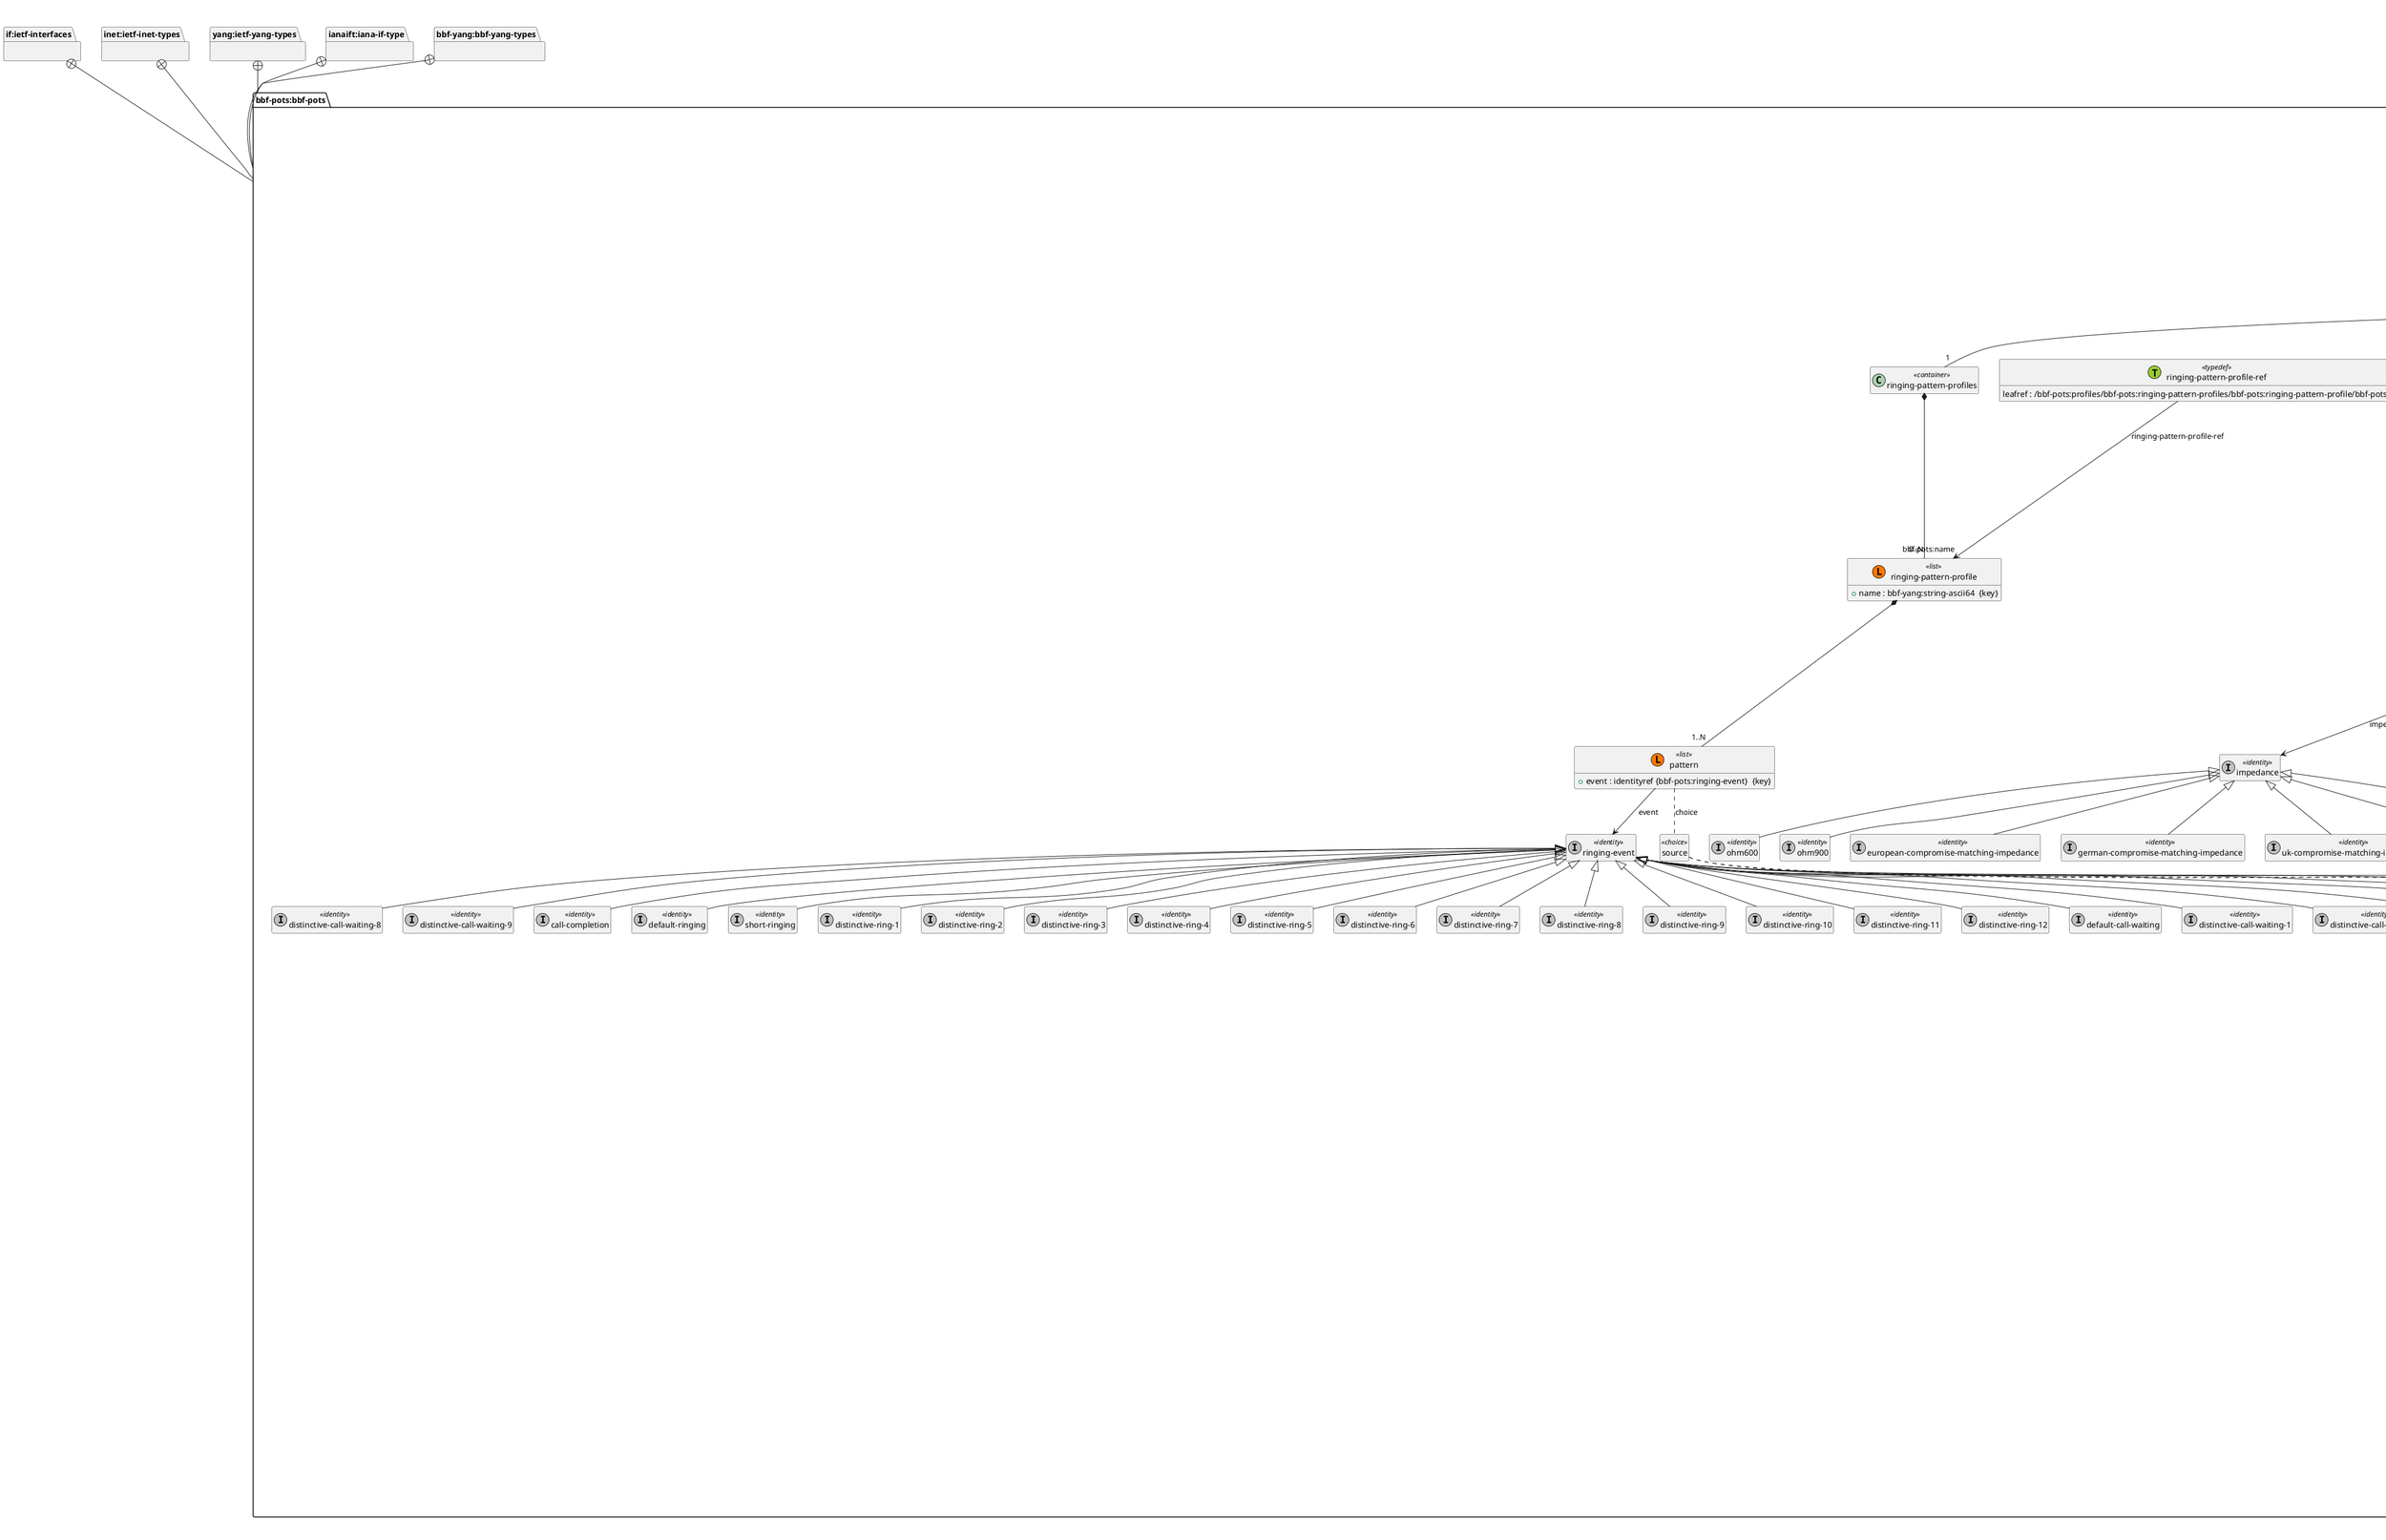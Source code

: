 'Download plantuml from http://plantuml.sourceforge.net/ 
'Generate png with java -jar plantuml.jar <file> 
'Output in img/<module>.png 
'If Java spits out memory error increase heap size with java -Xmx1024m  -jar plantuml.jar <file> 
@startuml img/bbf-pots.png 
hide empty fields 
hide empty methods 
hide <<case>> circle
hide <<augment>> circle
hide <<choice>> circle
hide <<leafref>> stereotype
hide <<leafref>> circle
page 1x1 
Title bbf-pots 
package "if:ietf-interfaces" as if_ietf_interfaces { 
} 
package "inet:ietf-inet-types" as inet_ietf_inet_types { 
} 
package "yang:ietf-yang-types" as yang_ietf_yang_types { 
} 
package "ianaift:iana-if-type" as ianaift_iana_if_type { 
} 
package "bbf-yang:bbf-yang-types" as bbf_yang_bbf_yang_types { 
} 
package "bbf-pots:bbf-pots" as bbf_pots_bbf_pots { 
} 
package "bbf-pots:bbf-pots" as bbf_pots_bbf_pots { 
class "bbf-pots" as bbf_pots << (M, #33CCFF) module>> 
bbf_pots : feature : tone-pattern 
bbf_pots : feature : ringing-pattern 
bbf_pots : feature : tone-pattern-file 
bbf_pots : feature : ringing-pattern-file 
bbf_pots : feature : dtmf-detection 
bbf_pots : feature : loop-voltage-holdover 
bbf_pots : feature : fast-busy-tone 
bbf_pots : feature : statistics 
bbf_pots : feature : pots-uni-profiles 
class "tone-pattern-profile-ref" as bbf_pots_tone_pattern_profile_ref_typedef << (T, YellowGreen) typedef>>
bbf_pots_tone_pattern_profile_ref_typedef : leafref : /bbf-pots:profiles/bbf-pots:tone-pattern-profiles/bbf-pots:tone-pattern-profile/bbf-pots:name
class "ringing-pattern-profile-ref" as bbf_pots_ringing_pattern_profile_ref_typedef << (T, YellowGreen) typedef>>
bbf_pots_ringing_pattern_profile_ref_typedef : leafref : /bbf-pots:profiles/bbf-pots:ringing-pattern-profiles/bbf-pots:ringing-pattern-profile/bbf-pots:name
class "clip-profile-ref" as bbf_pots_clip_profile_ref_typedef << (T, YellowGreen) typedef>>
bbf_pots_clip_profile_ref_typedef : leafref : /bbf-pots:profiles/bbf-pots:clip-profiles/bbf-pots:clip-profile/bbf-pots:name
class "pots-uni-profile-ref" as bbf_pots_pots_uni_profile_ref_typedef << (T, YellowGreen) typedef>>
bbf_pots_pots_uni_profile_ref_typedef : leafref : /bbf-pots:profiles/bbf-pots:pots-uni-profiles/bbf-pots:pots-uni-profile/bbf-pots:name
class "profiles" as  bbf_pots_I_profiles <<container>> 
bbf_pots *-- "1" bbf_pots_I_profiles 
class "tone-pattern-profiles" as  bbf_pots_I_profiles_I_tone_pattern_profiles <<container>> 
bbf_pots_I_profiles *-- "1" bbf_pots_I_profiles_I_tone_pattern_profiles 
class "tone-pattern-profile" as bbf_pots_I_profiles_I_tone_pattern_profiles_I_tone_pattern_profile << (L, #FF7700) list>> 
bbf_pots_I_profiles_I_tone_pattern_profiles *-- "0..N" bbf_pots_I_profiles_I_tone_pattern_profiles_I_tone_pattern_profile 
bbf_pots_I_profiles_I_tone_pattern_profiles_I_tone_pattern_profile : +name : bbf-yang:string-ascii64  {key} 
class "pattern" as bbf_pots_I_profiles_I_tone_pattern_profiles_I_tone_pattern_profile_I_pattern << (L, #FF7700) list>> 
bbf_pots_I_profiles_I_tone_pattern_profiles_I_tone_pattern_profile *-- "1..N" bbf_pots_I_profiles_I_tone_pattern_profiles_I_tone_pattern_profile_I_pattern 
bbf_pots_I_profiles_I_tone_pattern_profiles_I_tone_pattern_profile_I_pattern : +event : identityref {bbf-pots:tone-event}  {key} 
class "source" as bbf_pots_I_profiles_I_tone_pattern_profiles_I_tone_pattern_profile_I_pattern_I_source <<choice>> 
bbf_pots_I_profiles_I_tone_pattern_profiles_I_tone_pattern_profile_I_pattern .. bbf_pots_I_profiles_I_tone_pattern_profiles_I_tone_pattern_profile_I_pattern_I_source : choice 
class "file" as bbf_pots_I_profiles_I_tone_pattern_profiles_I_tone_pattern_profile_I_pattern_I_source_I_file_case <<case>>
bbf_pots_I_profiles_I_tone_pattern_profiles_I_tone_pattern_profile_I_pattern_I_source .. bbf_pots_I_profiles_I_tone_pattern_profiles_I_tone_pattern_profile_I_pattern_I_source_I_file_case  : choice source
class "pattern-file" as  bbf_pots_I_profiles_I_tone_pattern_profiles_I_tone_pattern_profile_I_pattern_I_source_I_file_I_pattern_file <<container>> 
bbf_pots_I_profiles_I_tone_pattern_profiles_I_tone_pattern_profile_I_pattern_I_source_I_file_case *-- "1" bbf_pots_I_profiles_I_tone_pattern_profiles_I_tone_pattern_profile_I_pattern_I_source_I_file_I_pattern_file 
class "location" as bbf_pots_I_profiles_I_tone_pattern_profiles_I_tone_pattern_profile_I_pattern_I_source_I_file_I_pattern_file_I_location <<choice>> 
bbf_pots_I_profiles_I_tone_pattern_profiles_I_tone_pattern_profile_I_pattern_I_source_I_file_I_pattern_file .. bbf_pots_I_profiles_I_tone_pattern_profiles_I_tone_pattern_profile_I_pattern_I_source_I_file_I_pattern_file_I_location : choice 
class "url" as bbf_pots_I_profiles_I_tone_pattern_profiles_I_tone_pattern_profile_I_pattern_I_source_I_file_I_pattern_file_I_location_I_url_case <<case>>
bbf_pots_I_profiles_I_tone_pattern_profiles_I_tone_pattern_profile_I_pattern_I_source_I_file_I_pattern_file_I_location .. bbf_pots_I_profiles_I_tone_pattern_profiles_I_tone_pattern_profile_I_pattern_I_source_I_file_I_pattern_file_I_location_I_url_case  : choice location
bbf_pots_I_profiles_I_tone_pattern_profiles_I_tone_pattern_profile_I_pattern_I_source_I_file_I_pattern_file_I_location_I_url_case : url : inet:uri  
bbf_pots_I_profiles_I_tone_pattern_profiles_I_tone_pattern_profile_I_pattern_I_source_I_file_I_pattern_file : file-repetitions : union{uint8, enumeration}   = 1 
class "tone-sequence" as bbf_pots_I_profiles_I_tone_pattern_profiles_I_tone_pattern_profile_I_pattern_I_source_I_tone_sequence_case <<case>>
bbf_pots_I_profiles_I_tone_pattern_profiles_I_tone_pattern_profile_I_pattern_I_source .. bbf_pots_I_profiles_I_tone_pattern_profiles_I_tone_pattern_profile_I_pattern_I_source_I_tone_sequence_case  : choice source
class "tone-sequence" as  bbf_pots_I_profiles_I_tone_pattern_profiles_I_tone_pattern_profile_I_pattern_I_source_I_tone_sequence_I_tone_sequence <<container>> 
bbf_pots_I_profiles_I_tone_pattern_profiles_I_tone_pattern_profile_I_pattern_I_source_I_tone_sequence_case *-- "1" bbf_pots_I_profiles_I_tone_pattern_profiles_I_tone_pattern_profile_I_pattern_I_source_I_tone_sequence_I_tone_sequence 
class "tone-sequence" as bbf_pots_I_profiles_I_tone_pattern_profiles_I_tone_pattern_profile_I_pattern_I_source_I_tone_sequence_I_tone_sequence_I_tone_sequence << (L, #FF7700) list>> 
bbf_pots_I_profiles_I_tone_pattern_profiles_I_tone_pattern_profile_I_pattern_I_source_I_tone_sequence_I_tone_sequence *-- "1..N" bbf_pots_I_profiles_I_tone_pattern_profiles_I_tone_pattern_profile_I_pattern_I_source_I_tone_sequence_I_tone_sequence_I_tone_sequence 
bbf_pots_I_profiles_I_tone_pattern_profiles_I_tone_pattern_profile_I_pattern_I_source_I_tone_sequence_I_tone_sequence_I_tone_sequence : +sequence-number : uint8  {key} 
class "tone-type" as bbf_pots_I_profiles_I_tone_pattern_profiles_I_tone_pattern_profile_I_pattern_I_source_I_tone_sequence_I_tone_sequence_I_tone_sequence_I_tone_type <<choice>> 
bbf_pots_I_profiles_I_tone_pattern_profiles_I_tone_pattern_profile_I_pattern_I_source_I_tone_sequence_I_tone_sequence_I_tone_sequence .. bbf_pots_I_profiles_I_tone_pattern_profiles_I_tone_pattern_profile_I_pattern_I_source_I_tone_sequence_I_tone_sequence_I_tone_sequence_I_tone_type : choice 
class "complex-tone" as bbf_pots_I_profiles_I_tone_pattern_profiles_I_tone_pattern_profile_I_pattern_I_source_I_tone_sequence_I_tone_sequence_I_tone_sequence_I_tone_type_I_complex_tone_case <<case>>
bbf_pots_I_profiles_I_tone_pattern_profiles_I_tone_pattern_profile_I_pattern_I_source_I_tone_sequence_I_tone_sequence_I_tone_sequence_I_tone_type .. bbf_pots_I_profiles_I_tone_pattern_profiles_I_tone_pattern_profile_I_pattern_I_source_I_tone_sequence_I_tone_sequence_I_tone_sequence_I_tone_type_I_complex_tone_case  : choice tone-type
class "complex-tone" as  bbf_pots_I_profiles_I_tone_pattern_profiles_I_tone_pattern_profile_I_pattern_I_source_I_tone_sequence_I_tone_sequence_I_tone_sequence_I_tone_type_I_complex_tone_I_complex_tone <<container>> 
bbf_pots_I_profiles_I_tone_pattern_profiles_I_tone_pattern_profile_I_pattern_I_source_I_tone_sequence_I_tone_sequence_I_tone_sequence_I_tone_type_I_complex_tone_case *-- "1" bbf_pots_I_profiles_I_tone_pattern_profiles_I_tone_pattern_profile_I_pattern_I_source_I_tone_sequence_I_tone_sequence_I_tone_sequence_I_tone_type_I_complex_tone_I_complex_tone 
class "single-tone" as bbf_pots_I_profiles_I_tone_pattern_profiles_I_tone_pattern_profile_I_pattern_I_source_I_tone_sequence_I_tone_sequence_I_tone_sequence_I_tone_type_I_complex_tone_I_complex_tone_I_single_tone << (L, #FF7700) list>> 
bbf_pots_I_profiles_I_tone_pattern_profiles_I_tone_pattern_profile_I_pattern_I_source_I_tone_sequence_I_tone_sequence_I_tone_sequence_I_tone_type_I_complex_tone_I_complex_tone *-- "1..N" bbf_pots_I_profiles_I_tone_pattern_profiles_I_tone_pattern_profile_I_pattern_I_source_I_tone_sequence_I_tone_sequence_I_tone_sequence_I_tone_type_I_complex_tone_I_complex_tone_I_single_tone 
bbf_pots_I_profiles_I_tone_pattern_profiles_I_tone_pattern_profile_I_pattern_I_source_I_tone_sequence_I_tone_sequence_I_tone_sequence_I_tone_type_I_complex_tone_I_complex_tone_I_single_tone : +frequency : uint16 [0..4000]  {key}  {mandatory} {Hz}
bbf_pots_I_profiles_I_tone_pattern_profiles_I_tone_pattern_profile_I_pattern_I_source_I_tone_sequence_I_tone_sequence_I_tone_sequence_I_tone_type_I_complex_tone_I_complex_tone_I_single_tone : power : decimal64 [-25..0]   {mandatory} {dBm0}
class "modulation" as  bbf_pots_I_profiles_I_tone_pattern_profiles_I_tone_pattern_profile_I_pattern_I_source_I_tone_sequence_I_tone_sequence_I_tone_sequence_I_tone_type_I_complex_tone_I_complex_tone_I_modulation <<container>> 
bbf_pots_I_profiles_I_tone_pattern_profiles_I_tone_pattern_profile_I_pattern_I_source_I_tone_sequence_I_tone_sequence_I_tone_sequence_I_tone_type_I_complex_tone_I_complex_tone *-- "0..1" bbf_pots_I_profiles_I_tone_pattern_profiles_I_tone_pattern_profile_I_pattern_I_source_I_tone_sequence_I_tone_sequence_I_tone_sequence_I_tone_type_I_complex_tone_I_complex_tone_I_modulation 
bbf_pots_I_profiles_I_tone_pattern_profiles_I_tone_pattern_profile_I_pattern_I_source_I_tone_sequence_I_tone_sequence_I_tone_sequence_I_tone_type_I_complex_tone_I_complex_tone_I_modulation : +frequency : uint16 [0..2000]  {key}  {mandatory} {Hz}
bbf_pots_I_profiles_I_tone_pattern_profiles_I_tone_pattern_profile_I_pattern_I_source_I_tone_sequence_I_tone_sequence_I_tone_sequence_I_tone_type_I_complex_tone_I_complex_tone_I_modulation : power : uint8 [0..25]   {mandatory} {dBm0}
class "silence" as bbf_pots_I_profiles_I_tone_pattern_profiles_I_tone_pattern_profile_I_pattern_I_source_I_tone_sequence_I_tone_sequence_I_tone_sequence_I_tone_type_I_silence_case <<case>>
bbf_pots_I_profiles_I_tone_pattern_profiles_I_tone_pattern_profile_I_pattern_I_source_I_tone_sequence_I_tone_sequence_I_tone_sequence_I_tone_type .. bbf_pots_I_profiles_I_tone_pattern_profiles_I_tone_pattern_profile_I_pattern_I_source_I_tone_sequence_I_tone_sequence_I_tone_sequence_I_tone_type_I_silence_case  : choice tone-type
bbf_pots_I_profiles_I_tone_pattern_profiles_I_tone_pattern_profile_I_pattern_I_source_I_tone_sequence_I_tone_sequence_I_tone_sequence_I_tone_type_I_silence_case : silence : empty  
bbf_pots_I_profiles_I_tone_pattern_profiles_I_tone_pattern_profile_I_pattern_I_source_I_tone_sequence_I_tone_sequence_I_tone_sequence : duration : union{uint16, enumeration}   {mandatory} {milliseconds}
class "ringing-pattern-profiles" as  bbf_pots_I_profiles_I_ringing_pattern_profiles <<container>> 
bbf_pots_I_profiles *-- "1" bbf_pots_I_profiles_I_ringing_pattern_profiles 
class "ringing-pattern-profile" as bbf_pots_I_profiles_I_ringing_pattern_profiles_I_ringing_pattern_profile << (L, #FF7700) list>> 
bbf_pots_I_profiles_I_ringing_pattern_profiles *-- "0..N" bbf_pots_I_profiles_I_ringing_pattern_profiles_I_ringing_pattern_profile 
bbf_pots_I_profiles_I_ringing_pattern_profiles_I_ringing_pattern_profile : +name : bbf-yang:string-ascii64  {key} 
class "pattern" as bbf_pots_I_profiles_I_ringing_pattern_profiles_I_ringing_pattern_profile_I_pattern << (L, #FF7700) list>> 
bbf_pots_I_profiles_I_ringing_pattern_profiles_I_ringing_pattern_profile *-- "1..N" bbf_pots_I_profiles_I_ringing_pattern_profiles_I_ringing_pattern_profile_I_pattern 
bbf_pots_I_profiles_I_ringing_pattern_profiles_I_ringing_pattern_profile_I_pattern : +event : identityref {bbf-pots:ringing-event}  {key} 
class "source" as bbf_pots_I_profiles_I_ringing_pattern_profiles_I_ringing_pattern_profile_I_pattern_I_source <<choice>> 
bbf_pots_I_profiles_I_ringing_pattern_profiles_I_ringing_pattern_profile_I_pattern .. bbf_pots_I_profiles_I_ringing_pattern_profiles_I_ringing_pattern_profile_I_pattern_I_source : choice 
class "file" as bbf_pots_I_profiles_I_ringing_pattern_profiles_I_ringing_pattern_profile_I_pattern_I_source_I_file_case <<case>>
bbf_pots_I_profiles_I_ringing_pattern_profiles_I_ringing_pattern_profile_I_pattern_I_source .. bbf_pots_I_profiles_I_ringing_pattern_profiles_I_ringing_pattern_profile_I_pattern_I_source_I_file_case  : choice source
class "pattern-file" as  bbf_pots_I_profiles_I_ringing_pattern_profiles_I_ringing_pattern_profile_I_pattern_I_source_I_file_I_pattern_file <<container>> 
bbf_pots_I_profiles_I_ringing_pattern_profiles_I_ringing_pattern_profile_I_pattern_I_source_I_file_case *-- "1" bbf_pots_I_profiles_I_ringing_pattern_profiles_I_ringing_pattern_profile_I_pattern_I_source_I_file_I_pattern_file 
class "location" as bbf_pots_I_profiles_I_ringing_pattern_profiles_I_ringing_pattern_profile_I_pattern_I_source_I_file_I_pattern_file_I_location <<choice>> 
bbf_pots_I_profiles_I_ringing_pattern_profiles_I_ringing_pattern_profile_I_pattern_I_source_I_file_I_pattern_file .. bbf_pots_I_profiles_I_ringing_pattern_profiles_I_ringing_pattern_profile_I_pattern_I_source_I_file_I_pattern_file_I_location : choice 
class "url" as bbf_pots_I_profiles_I_ringing_pattern_profiles_I_ringing_pattern_profile_I_pattern_I_source_I_file_I_pattern_file_I_location_I_url_case <<case>>
bbf_pots_I_profiles_I_ringing_pattern_profiles_I_ringing_pattern_profile_I_pattern_I_source_I_file_I_pattern_file_I_location .. bbf_pots_I_profiles_I_ringing_pattern_profiles_I_ringing_pattern_profile_I_pattern_I_source_I_file_I_pattern_file_I_location_I_url_case  : choice location
bbf_pots_I_profiles_I_ringing_pattern_profiles_I_ringing_pattern_profile_I_pattern_I_source_I_file_I_pattern_file_I_location_I_url_case : url : inet:uri  
bbf_pots_I_profiles_I_ringing_pattern_profiles_I_ringing_pattern_profile_I_pattern_I_source_I_file_I_pattern_file : file-repetitions : union{uint8, enumeration}   = 1 
class "ringing-sequence" as bbf_pots_I_profiles_I_ringing_pattern_profiles_I_ringing_pattern_profile_I_pattern_I_source_I_ringing_sequence_case <<case>>
bbf_pots_I_profiles_I_ringing_pattern_profiles_I_ringing_pattern_profile_I_pattern_I_source .. bbf_pots_I_profiles_I_ringing_pattern_profiles_I_ringing_pattern_profile_I_pattern_I_source_I_ringing_sequence_case  : choice source
class "ringing-sequence" as bbf_pots_I_profiles_I_ringing_pattern_profiles_I_ringing_pattern_profile_I_pattern_I_source_I_ringing_sequence_I_ringing_sequence << (L, #FF7700) list>> 
bbf_pots_I_profiles_I_ringing_pattern_profiles_I_ringing_pattern_profile_I_pattern_I_source_I_ringing_sequence_case *-- "1..N" bbf_pots_I_profiles_I_ringing_pattern_profiles_I_ringing_pattern_profile_I_pattern_I_source_I_ringing_sequence_I_ringing_sequence 
bbf_pots_I_profiles_I_ringing_pattern_profiles_I_ringing_pattern_profile_I_pattern_I_source_I_ringing_sequence_I_ringing_sequence : +sequence-number : uint8  {key} 
class "ringing-type" as bbf_pots_I_profiles_I_ringing_pattern_profiles_I_ringing_pattern_profile_I_pattern_I_source_I_ringing_sequence_I_ringing_sequence_I_ringing_type <<choice>> 
bbf_pots_I_profiles_I_ringing_pattern_profiles_I_ringing_pattern_profile_I_pattern_I_source_I_ringing_sequence_I_ringing_sequence .. bbf_pots_I_profiles_I_ringing_pattern_profiles_I_ringing_pattern_profile_I_pattern_I_source_I_ringing_sequence_I_ringing_sequence_I_ringing_type : choice 
class "ring" as bbf_pots_I_profiles_I_ringing_pattern_profiles_I_ringing_pattern_profile_I_pattern_I_source_I_ringing_sequence_I_ringing_sequence_I_ringing_type_I_ring_case <<case>>
bbf_pots_I_profiles_I_ringing_pattern_profiles_I_ringing_pattern_profile_I_pattern_I_source_I_ringing_sequence_I_ringing_sequence_I_ringing_type .. bbf_pots_I_profiles_I_ringing_pattern_profiles_I_ringing_pattern_profile_I_pattern_I_source_I_ringing_sequence_I_ringing_sequence_I_ringing_type_I_ring_case  : choice ringing-type
bbf_pots_I_profiles_I_ringing_pattern_profiles_I_ringing_pattern_profile_I_pattern_I_source_I_ringing_sequence_I_ringing_sequence_I_ringing_type_I_ring_case : ring : empty  
class "silence" as bbf_pots_I_profiles_I_ringing_pattern_profiles_I_ringing_pattern_profile_I_pattern_I_source_I_ringing_sequence_I_ringing_sequence_I_ringing_type_I_silence_case <<case>>
bbf_pots_I_profiles_I_ringing_pattern_profiles_I_ringing_pattern_profile_I_pattern_I_source_I_ringing_sequence_I_ringing_sequence_I_ringing_type .. bbf_pots_I_profiles_I_ringing_pattern_profiles_I_ringing_pattern_profile_I_pattern_I_source_I_ringing_sequence_I_ringing_sequence_I_ringing_type_I_silence_case  : choice ringing-type
bbf_pots_I_profiles_I_ringing_pattern_profiles_I_ringing_pattern_profile_I_pattern_I_source_I_ringing_sequence_I_ringing_sequence_I_ringing_type_I_silence_case : silence : empty  
bbf_pots_I_profiles_I_ringing_pattern_profiles_I_ringing_pattern_profile_I_pattern_I_source_I_ringing_sequence_I_ringing_sequence : duration : union{uint16, enumeration}   {mandatory} {milliseconds}
class "clip-profiles" as  bbf_pots_I_profiles_I_clip_profiles <<container>> 
bbf_pots_I_profiles *-- "1" bbf_pots_I_profiles_I_clip_profiles 
class "clip-profile" as bbf_pots_I_profiles_I_clip_profiles_I_clip_profile << (L, #FF7700) list>> 
bbf_pots_I_profiles_I_clip_profiles *-- "0..N" bbf_pots_I_profiles_I_clip_profiles_I_clip_profile 
bbf_pots_I_profiles_I_clip_profiles_I_clip_profile : +name : bbf-yang:string-ascii64  {key} 
class "data-transmission" as bbf_pots_I_profiles_I_clip_profiles_I_clip_profile_I_data_transmission <<choice>> 
bbf_pots_I_profiles_I_clip_profiles_I_clip_profile .. bbf_pots_I_profiles_I_clip_profiles_I_clip_profile_I_data_transmission : choice 
class "etsi" as bbf_pots_I_profiles_I_clip_profiles_I_clip_profile_I_data_transmission_I_etsi_case <<case>>
bbf_pots_I_profiles_I_clip_profiles_I_clip_profile_I_data_transmission .. bbf_pots_I_profiles_I_clip_profiles_I_clip_profile_I_data_transmission_I_etsi_case  : choice data-transmission
class "etsi" as  bbf_pots_I_profiles_I_clip_profiles_I_clip_profile_I_data_transmission_I_etsi_I_etsi <<container>> 
bbf_pots_I_profiles_I_clip_profiles_I_clip_profile_I_data_transmission_I_etsi_case *-- "1" bbf_pots_I_profiles_I_clip_profiles_I_clip_profile_I_data_transmission_I_etsi_I_etsi 
class "data-transmission-mode" as bbf_pots_I_profiles_I_clip_profiles_I_clip_profile_I_data_transmission_I_etsi_I_etsi_I_data_transmission_mode <<choice>> 
bbf_pots_I_profiles_I_clip_profiles_I_clip_profile_I_data_transmission_I_etsi_I_etsi .. bbf_pots_I_profiles_I_clip_profiles_I_clip_profile_I_data_transmission_I_etsi_I_etsi_I_data_transmission_mode : choice 
class "fsk" as bbf_pots_I_profiles_I_clip_profiles_I_clip_profile_I_data_transmission_I_etsi_I_etsi_I_data_transmission_mode_I_fsk_case <<case>>
bbf_pots_I_profiles_I_clip_profiles_I_clip_profile_I_data_transmission_I_etsi_I_etsi_I_data_transmission_mode .. bbf_pots_I_profiles_I_clip_profiles_I_clip_profile_I_data_transmission_I_etsi_I_etsi_I_data_transmission_mode_I_fsk_case  : choice data-transmission-mode
bbf_pots_I_profiles_I_clip_profiles_I_clip_profile_I_data_transmission_I_etsi_I_etsi_I_data_transmission_mode_I_fsk_case : fsk : empty  
class "dtmf" as bbf_pots_I_profiles_I_clip_profiles_I_clip_profile_I_data_transmission_I_etsi_I_etsi_I_data_transmission_mode_I_dtmf_case <<case>>
bbf_pots_I_profiles_I_clip_profiles_I_clip_profile_I_data_transmission_I_etsi_I_etsi_I_data_transmission_mode .. bbf_pots_I_profiles_I_clip_profiles_I_clip_profile_I_data_transmission_I_etsi_I_etsi_I_data_transmission_mode_I_dtmf_case  : choice data-transmission-mode
class "dtmf" as  bbf_pots_I_profiles_I_clip_profiles_I_clip_profile_I_data_transmission_I_etsi_I_etsi_I_data_transmission_mode_I_dtmf_I_dtmf <<container>> 
bbf_pots_I_profiles_I_clip_profiles_I_clip_profile_I_data_transmission_I_etsi_I_etsi_I_data_transmission_mode_I_dtmf_case *-- "1" bbf_pots_I_profiles_I_clip_profiles_I_clip_profile_I_data_transmission_I_etsi_I_etsi_I_data_transmission_mode_I_dtmf_I_dtmf 
class "detection" as  bbf_pots_I_profiles_I_clip_profiles_I_clip_profile_I_data_transmission_I_etsi_I_etsi_I_data_transmission_mode_I_dtmf_I_dtmf_I_detection <<container>> 
bbf_pots_I_profiles_I_clip_profiles_I_clip_profile_I_data_transmission_I_etsi_I_etsi_I_data_transmission_mode_I_dtmf_I_dtmf *-- "1" bbf_pots_I_profiles_I_clip_profiles_I_clip_profile_I_data_transmission_I_etsi_I_etsi_I_data_transmission_mode_I_dtmf_I_dtmf_I_detection 
bbf_pots_I_profiles_I_clip_profiles_I_clip_profile_I_data_transmission_I_etsi_I_etsi_I_data_transmission_mode_I_dtmf_I_dtmf_I_detection : positive-twist-threshold : uint8 [1..16]   = 10  {dB}
bbf_pots_I_profiles_I_clip_profiles_I_clip_profile_I_data_transmission_I_etsi_I_etsi_I_data_transmission_mode_I_dtmf_I_dtmf_I_detection : negative-twist-threshold : int8 [-16..-1]   = -10  {dB}
bbf_pots_I_profiles_I_clip_profiles_I_clip_profile_I_data_transmission_I_etsi_I_etsi_I_data_transmission_mode_I_dtmf_I_dtmf_I_detection : minimum-snr-threshold-adjustment : int8 [-3..6]   = 0  {dB}
bbf_pots_I_profiles_I_clip_profiles_I_clip_profile_I_data_transmission_I_etsi_I_etsi_I_data_transmission_mode_I_dtmf_I_dtmf_I_detection : echo-control-enabled : boolean   = false 
bbf_pots_I_profiles_I_clip_profiles_I_clip_profile_I_data_transmission_I_etsi_I_etsi_I_data_transmission_mode_I_dtmf_I_dtmf_I_detection : maximum-volume : int8 [-63..0]   = 0  {dBm}
bbf_pots_I_profiles_I_clip_profiles_I_clip_profile_I_data_transmission_I_etsi_I_etsi_I_data_transmission_mode_I_dtmf_I_dtmf : minimum-level-threshold : int8 [-48..-14]   = -27  {dB}
class "telcordia" as bbf_pots_I_profiles_I_clip_profiles_I_clip_profile_I_data_transmission_I_telcordia_case <<case>>
bbf_pots_I_profiles_I_clip_profiles_I_clip_profile_I_data_transmission .. bbf_pots_I_profiles_I_clip_profiles_I_clip_profile_I_data_transmission_I_telcordia_case  : choice data-transmission
class "telcordia" as  bbf_pots_I_profiles_I_clip_profiles_I_clip_profile_I_data_transmission_I_telcordia_I_telcordia <<container>> 
bbf_pots_I_profiles_I_clip_profiles_I_clip_profile_I_data_transmission_I_telcordia_case *-- "1" bbf_pots_I_profiles_I_clip_profiles_I_clip_profile_I_data_transmission_I_telcordia_I_telcordia 
class "data-transmission-mode" as bbf_pots_I_profiles_I_clip_profiles_I_clip_profile_I_data_transmission_I_telcordia_I_telcordia_I_data_transmission_mode <<choice>> 
bbf_pots_I_profiles_I_clip_profiles_I_clip_profile_I_data_transmission_I_telcordia_I_telcordia .. bbf_pots_I_profiles_I_clip_profiles_I_clip_profile_I_data_transmission_I_telcordia_I_telcordia_I_data_transmission_mode : choice 
class "fsk" as bbf_pots_I_profiles_I_clip_profiles_I_clip_profile_I_data_transmission_I_telcordia_I_telcordia_I_data_transmission_mode_I_fsk_case <<case>>
bbf_pots_I_profiles_I_clip_profiles_I_clip_profile_I_data_transmission_I_telcordia_I_telcordia_I_data_transmission_mode .. bbf_pots_I_profiles_I_clip_profiles_I_clip_profile_I_data_transmission_I_telcordia_I_telcordia_I_data_transmission_mode_I_fsk_case  : choice data-transmission-mode
bbf_pots_I_profiles_I_clip_profiles_I_clip_profile_I_data_transmission_I_telcordia_I_telcordia_I_data_transmission_mode_I_fsk_case : fsk : empty  
class "pots-uni-profiles" as  bbf_pots_I_profiles_I_pots_uni_profiles <<container>> 
bbf_pots_I_profiles *-- "1" bbf_pots_I_profiles_I_pots_uni_profiles 
class "pots-uni-profile" as bbf_pots_I_profiles_I_pots_uni_profiles_I_pots_uni_profile << (L, #FF7700) list>> 
bbf_pots_I_profiles_I_pots_uni_profiles *-- "0..N" bbf_pots_I_profiles_I_pots_uni_profiles_I_pots_uni_profile 
bbf_pots_I_profiles_I_pots_uni_profiles_I_pots_uni_profile : +name : bbf-yang:string-ascii64  {key} 
bbf_pots_I_profiles_I_pots_uni_profiles_I_pots_uni_profile : nominal-feed-current : uint8   = 25  {milliamperes}
bbf_pots_I_profiles_I_pots_uni_profiles_I_pots_uni_profile : nominal-feed-voltage : uint8 [0..255]   = 0  {volts}
bbf_pots_I_profiles_I_pots_uni_profiles_I_pots_uni_profile : impedance : identityref {bbf-pots:impedance}   = bbf-pots:vendor-specific-default-impedance 
bbf_pots_I_profiles_I_pots_uni_profiles_I_pots_uni_profile : splitter : boolean   = false 
bbf_pots_I_profiles_I_pots_uni_profiles_I_pots_uni_profile : splitter-type : identityref {bbf-pots:splitter-type}  
bbf_pots_I_profiles_I_pots_uni_profiles_I_pots_uni_profile : automatic-gain-control-enabled : boolean   = false 
bbf_pots_I_profiles_I_pots_uni_profiles_I_pots_uni_profile : rx-gain : int16 [-14..6]   = 0  {dB}
bbf_pots_I_profiles_I_pots_uni_profiles_I_pots_uni_profile : tx-gain : int16 [-14..6]   = 0  {dB}
bbf_pots_I_profiles_I_pots_uni_profiles_I_pots_uni_profile : transmission-path : enumeration : {full-time-on-hook,part-time-on-hook,}   = full-time-on-hook 
bbf_pots_I_profiles_I_pots_uni_profiles_I_pots_uni_profile : holdover-time : union{enumeration, uint16}   = 0  {seconds} {if-feature : bbf-pots:loop-voltage-holdover}
bbf_pots_I_profiles_I_pots_uni_profiles_I_pots_uni_profile : loss-of-softswitch : boolean   = false  {if-feature : bbf-pots:loop-voltage-holdover}
bbf_pots_I_profiles_I_pots_uni_profiles_I_pots_uni_profile : off-hook-no-dial-behavior : identityref {bbf-pots:off-hook-dial-timeout-treatment}   = bbf-pots:apply-silence 
bbf_pots_I_profiles_I_pots_uni_profiles_I_pots_uni_profile : receiver-off-hook-timer : union{enumeration, uint8}   = 15  {seconds}
bbf_pots_I_profiles_I_pots_uni_profiles_I_pots_uni_profile : echo-cancel-enabled : boolean   = true 
bbf_pots_I_profiles_I_pots_uni_profiles_I_pots_uni_profile : hook-flash-minimum-time : uint16   = 0  {milliseconds}
bbf_pots_I_profiles_I_pots_uni_profiles_I_pots_uni_profile : hook-flash-maximum-time : uint16   = 0  {milliseconds}
bbf_pots_I_profiles_I_pots_uni_profiles_I_pots_uni_profile : dtmf-digit-levels : int16 [-25..0]   = 0  {dBm0}
bbf_pots_I_profiles_I_pots_uni_profiles_I_pots_uni_profile : dmtf-digit-duration : uint16   = 0  {milliseconds}
class "/if:interfaces/if:interface" as if_interfaces_if_interface << (A,CadetBlue) augment>>
bbf_pots *--  if_interfaces_if_interface 
class "pots" as  ietf_interfaces_I_interfaces_I_interface_I_pots <<container>> 
if_interfaces_if_interface *-- "1" ietf_interfaces_I_interfaces_I_interface_I_pots 
class "pots-uni-configuration" as ietf_interfaces_I_interfaces_I_interface_I_pots_I_pots_uni_configuration <<choice>> 
ietf_interfaces_I_interfaces_I_interface_I_pots .. ietf_interfaces_I_interfaces_I_interface_I_pots_I_pots_uni_configuration : choice 
class "pots-uni-profile" as ietf_interfaces_I_interfaces_I_interface_I_pots_I_pots_uni_configuration_I_pots_uni_profile_case <<case>>
ietf_interfaces_I_interfaces_I_interface_I_pots_I_pots_uni_configuration .. ietf_interfaces_I_interfaces_I_interface_I_pots_I_pots_uni_configuration_I_pots_uni_profile_case  : choice pots-uni-configuration
ietf_interfaces_I_interfaces_I_interface_I_pots_I_pots_uni_configuration_I_pots_uni_profile_case : pots-uni-profile : bbf-pots:pots-uni-profile-ref  
class "pstn-protocol-variant" as ietf_interfaces_I_interfaces_I_interface_I_pots_I_pots_uni_configuration_I_pstn_protocol_variant_case <<case>>
ietf_interfaces_I_interfaces_I_interface_I_pots_I_pots_uni_configuration .. ietf_interfaces_I_interfaces_I_interface_I_pots_I_pots_uni_configuration_I_pstn_protocol_variant_case  : choice pots-uni-configuration
ietf_interfaces_I_interfaces_I_interface_I_pots_I_pots_uni_configuration_I_pstn_protocol_variant_case : pstn-protocol-variant : union{uint16, enumeration}   = default-country-code 
class "internal-defaults" as ietf_interfaces_I_interfaces_I_interface_I_pots_I_pots_uni_configuration_I_internal_defaults_case <<case>>
ietf_interfaces_I_interfaces_I_interface_I_pots_I_pots_uni_configuration .. ietf_interfaces_I_interfaces_I_interface_I_pots_I_pots_uni_configuration_I_internal_defaults_case  : choice pots-uni-configuration
ietf_interfaces_I_interfaces_I_interface_I_pots_I_pots_uni_configuration_I_internal_defaults_case : internal-defaults : empty  
ietf_interfaces_I_interfaces_I_interface_I_pots : clip-profile : bbf-pots:clip-profile-ref  
ietf_interfaces_I_interfaces_I_interface_I_pots : tone-pattern-profile : bbf-pots:tone-pattern-profile-ref   {if-feature : bbf-pots:tone-pattern}
ietf_interfaces_I_interfaces_I_interface_I_pots : ringing-pattern-profile : bbf-pots:ringing-pattern-profile-ref   {if-feature : bbf-pots:ringing-pattern}
class "analog-subscriber-loop" as  ietf_interfaces_I_interfaces_I_interface_I_pots_I_analog_subscriber_loop <<container>> 
ietf_interfaces_I_interfaces_I_interface_I_pots *-- "0..1" ietf_interfaces_I_interfaces_I_interface_I_pots_I_analog_subscriber_loop 
class "source" as ietf_interfaces_I_interfaces_I_interface_I_pots_I_analog_subscriber_loop_I_source <<choice>> 
ietf_interfaces_I_interfaces_I_interface_I_pots_I_analog_subscriber_loop .. ietf_interfaces_I_interfaces_I_interface_I_pots_I_analog_subscriber_loop_I_source : choice 
class "file" as ietf_interfaces_I_interfaces_I_interface_I_pots_I_analog_subscriber_loop_I_source_I_file_case <<case>>
ietf_interfaces_I_interfaces_I_interface_I_pots_I_analog_subscriber_loop_I_source .. ietf_interfaces_I_interfaces_I_interface_I_pots_I_analog_subscriber_loop_I_source_I_file_case  : choice source
class "location" as ietf_interfaces_I_interfaces_I_interface_I_pots_I_analog_subscriber_loop_I_source_I_file_I_location <<choice>> 
ietf_interfaces_I_interfaces_I_interface_I_pots_I_analog_subscriber_loop_I_source_I_file_case .. ietf_interfaces_I_interfaces_I_interface_I_pots_I_analog_subscriber_loop_I_source_I_file_I_location : choice 
class "url" as ietf_interfaces_I_interfaces_I_interface_I_pots_I_analog_subscriber_loop_I_source_I_file_I_location_I_url_case <<case>>
ietf_interfaces_I_interfaces_I_interface_I_pots_I_analog_subscriber_loop_I_source_I_file_I_location .. ietf_interfaces_I_interfaces_I_interface_I_pots_I_analog_subscriber_loop_I_source_I_file_I_location_I_url_case  : choice location
ietf_interfaces_I_interfaces_I_interface_I_pots_I_analog_subscriber_loop_I_source_I_file_I_location_I_url_case : url : inet:uri  
class "state" as  ietf_interfaces_I_interfaces_I_interface_I_pots_I_state <<container>> 
ietf_interfaces_I_interfaces_I_interface_I_pots *-- "1" ietf_interfaces_I_interfaces_I_interface_I_pots_I_state 
ietf_interfaces_I_interfaces_I_interface_I_pots_I_state : hook-state : enumeration : {on-hook,off-hook,}   {mandatory} {Config : false}
class "statistics" as  ietf_interfaces_I_interfaces_I_interface_I_pots_I_statistics <<container>> 
ietf_interfaces_I_interfaces_I_interface_I_pots *-- "1" ietf_interfaces_I_interfaces_I_interface_I_pots_I_statistics 
ietf_interfaces_I_interfaces_I_interface_I_pots_I_statistics : maximum-off-hook-duration : uint32   {milliseconds}
ietf_interfaces_I_interfaces_I_interface_I_pots_I_statistics : releases-without-dialing : yang:counter32  
class "off-hook-dial-timeout-treatment" as bbf_pots_off_hook_dial_timeout_treatment_identity << (I,Silver) identity>> 
class "apply-silence" as bbf_pots_apply_silence_identity << (I,Silver) identity>> 
bbf_pots_off_hook_dial_timeout_treatment_identity <|-- bbf_pots_apply_silence_identity 
class "apply-reorder-tone" as bbf_pots_apply_reorder_tone_identity << (I,Silver) identity>> 
bbf_pots_off_hook_dial_timeout_treatment_identity <|-- bbf_pots_apply_reorder_tone_identity 
class "apply-fast-busy-tone" as bbf_pots_apply_fast_busy_tone_identity << (I,Silver) identity>> 
bbf_pots_off_hook_dial_timeout_treatment_identity <|-- bbf_pots_apply_fast_busy_tone_identity 
class "apply-announcement" as bbf_pots_apply_announcement_identity << (I,Silver) identity>> 
bbf_pots_off_hook_dial_timeout_treatment_identity <|-- bbf_pots_apply_announcement_identity 
class "tone-event" as bbf_pots_tone_event_identity << (I,Silver) identity>> 
class "busy" as bbf_pots_busy_identity << (I,Silver) identity>> 
bbf_pots_tone_event_identity <|-- bbf_pots_busy_identity 
class "confirmation" as bbf_pots_confirmation_identity << (I,Silver) identity>> 
bbf_pots_tone_event_identity <|-- bbf_pots_confirmation_identity 
class "dial" as bbf_pots_dial_identity << (I,Silver) identity>> 
bbf_pots_tone_event_identity <|-- bbf_pots_dial_identity 
class "message-waiting" as bbf_pots_message_waiting_identity << (I,Silver) identity>> 
bbf_pots_tone_event_identity <|-- bbf_pots_message_waiting_identity 
class "off-hook" as bbf_pots_off_hook_identity << (I,Silver) identity>> 
bbf_pots_tone_event_identity <|-- bbf_pots_off_hook_identity 
class "ringback" as bbf_pots_ringback_identity << (I,Silver) identity>> 
bbf_pots_tone_event_identity <|-- bbf_pots_ringback_identity 
class "reorder" as bbf_pots_reorder_identity << (I,Silver) identity>> 
bbf_pots_tone_event_identity <|-- bbf_pots_reorder_identity 
class "stutter-dial" as bbf_pots_stutter_dial_identity << (I,Silver) identity>> 
bbf_pots_tone_event_identity <|-- bbf_pots_stutter_dial_identity 
class "call-waiting-1" as bbf_pots_call_waiting_1_identity << (I,Silver) identity>> 
bbf_pots_tone_event_identity <|-- bbf_pots_call_waiting_1_identity 
class "call-waiting-2" as bbf_pots_call_waiting_2_identity << (I,Silver) identity>> 
bbf_pots_tone_event_identity <|-- bbf_pots_call_waiting_2_identity 
class "call-waiting-3" as bbf_pots_call_waiting_3_identity << (I,Silver) identity>> 
bbf_pots_tone_event_identity <|-- bbf_pots_call_waiting_3_identity 
class "call-waiting-4" as bbf_pots_call_waiting_4_identity << (I,Silver) identity>> 
bbf_pots_tone_event_identity <|-- bbf_pots_call_waiting_4_identity 
class "alerting-signal" as bbf_pots_alerting_signal_identity << (I,Silver) identity>> 
bbf_pots_tone_event_identity <|-- bbf_pots_alerting_signal_identity 
class "special-dial" as bbf_pots_special_dial_identity << (I,Silver) identity>> 
bbf_pots_tone_event_identity <|-- bbf_pots_special_dial_identity 
class "special-info" as bbf_pots_special_info_identity << (I,Silver) identity>> 
bbf_pots_tone_event_identity <|-- bbf_pots_special_info_identity 
class "release" as bbf_pots_release_identity << (I,Silver) identity>> 
bbf_pots_tone_event_identity <|-- bbf_pots_release_identity 
class "congestion" as bbf_pots_congestion_identity << (I,Silver) identity>> 
bbf_pots_tone_event_identity <|-- bbf_pots_congestion_identity 
class "intrusion" as bbf_pots_intrusion_identity << (I,Silver) identity>> 
bbf_pots_tone_event_identity <|-- bbf_pots_intrusion_identity 
class "dead" as bbf_pots_dead_identity << (I,Silver) identity>> 
bbf_pots_tone_event_identity <|-- bbf_pots_dead_identity 
class "ringing-event" as bbf_pots_ringing_event_identity << (I,Silver) identity>> 
class "default-ringing" as bbf_pots_default_ringing_identity << (I,Silver) identity>> 
bbf_pots_ringing_event_identity <|-- bbf_pots_default_ringing_identity 
class "short-ringing" as bbf_pots_short_ringing_identity << (I,Silver) identity>> 
bbf_pots_ringing_event_identity <|-- bbf_pots_short_ringing_identity 
class "distinctive-ring-1" as bbf_pots_distinctive_ring_1_identity << (I,Silver) identity>> 
bbf_pots_ringing_event_identity <|-- bbf_pots_distinctive_ring_1_identity 
class "distinctive-ring-2" as bbf_pots_distinctive_ring_2_identity << (I,Silver) identity>> 
bbf_pots_ringing_event_identity <|-- bbf_pots_distinctive_ring_2_identity 
class "distinctive-ring-3" as bbf_pots_distinctive_ring_3_identity << (I,Silver) identity>> 
bbf_pots_ringing_event_identity <|-- bbf_pots_distinctive_ring_3_identity 
class "distinctive-ring-4" as bbf_pots_distinctive_ring_4_identity << (I,Silver) identity>> 
bbf_pots_ringing_event_identity <|-- bbf_pots_distinctive_ring_4_identity 
class "distinctive-ring-5" as bbf_pots_distinctive_ring_5_identity << (I,Silver) identity>> 
bbf_pots_ringing_event_identity <|-- bbf_pots_distinctive_ring_5_identity 
class "distinctive-ring-6" as bbf_pots_distinctive_ring_6_identity << (I,Silver) identity>> 
bbf_pots_ringing_event_identity <|-- bbf_pots_distinctive_ring_6_identity 
class "distinctive-ring-7" as bbf_pots_distinctive_ring_7_identity << (I,Silver) identity>> 
bbf_pots_ringing_event_identity <|-- bbf_pots_distinctive_ring_7_identity 
class "distinctive-ring-8" as bbf_pots_distinctive_ring_8_identity << (I,Silver) identity>> 
bbf_pots_ringing_event_identity <|-- bbf_pots_distinctive_ring_8_identity 
class "distinctive-ring-9" as bbf_pots_distinctive_ring_9_identity << (I,Silver) identity>> 
bbf_pots_ringing_event_identity <|-- bbf_pots_distinctive_ring_9_identity 
class "distinctive-ring-10" as bbf_pots_distinctive_ring_10_identity << (I,Silver) identity>> 
bbf_pots_ringing_event_identity <|-- bbf_pots_distinctive_ring_10_identity 
class "distinctive-ring-11" as bbf_pots_distinctive_ring_11_identity << (I,Silver) identity>> 
bbf_pots_ringing_event_identity <|-- bbf_pots_distinctive_ring_11_identity 
class "distinctive-ring-12" as bbf_pots_distinctive_ring_12_identity << (I,Silver) identity>> 
bbf_pots_ringing_event_identity <|-- bbf_pots_distinctive_ring_12_identity 
class "default-call-waiting" as bbf_pots_default_call_waiting_identity << (I,Silver) identity>> 
bbf_pots_ringing_event_identity <|-- bbf_pots_default_call_waiting_identity 
class "distinctive-call-waiting-1" as bbf_pots_distinctive_call_waiting_1_identity << (I,Silver) identity>> 
bbf_pots_ringing_event_identity <|-- bbf_pots_distinctive_call_waiting_1_identity 
class "distinctive-call-waiting-2" as bbf_pots_distinctive_call_waiting_2_identity << (I,Silver) identity>> 
bbf_pots_ringing_event_identity <|-- bbf_pots_distinctive_call_waiting_2_identity 
class "distinctive-call-waiting-3" as bbf_pots_distinctive_call_waiting_3_identity << (I,Silver) identity>> 
bbf_pots_ringing_event_identity <|-- bbf_pots_distinctive_call_waiting_3_identity 
class "distinctive-call-waiting-4" as bbf_pots_distinctive_call_waiting_4_identity << (I,Silver) identity>> 
bbf_pots_ringing_event_identity <|-- bbf_pots_distinctive_call_waiting_4_identity 
class "distinctive-call-waiting-5" as bbf_pots_distinctive_call_waiting_5_identity << (I,Silver) identity>> 
bbf_pots_ringing_event_identity <|-- bbf_pots_distinctive_call_waiting_5_identity 
class "distinctive-call-waiting-6" as bbf_pots_distinctive_call_waiting_6_identity << (I,Silver) identity>> 
bbf_pots_ringing_event_identity <|-- bbf_pots_distinctive_call_waiting_6_identity 
class "distinctive-call-waiting-7" as bbf_pots_distinctive_call_waiting_7_identity << (I,Silver) identity>> 
bbf_pots_ringing_event_identity <|-- bbf_pots_distinctive_call_waiting_7_identity 
class "distinctive-call-waiting-8" as bbf_pots_distinctive_call_waiting_8_identity << (I,Silver) identity>> 
bbf_pots_ringing_event_identity <|-- bbf_pots_distinctive_call_waiting_8_identity 
class "distinctive-call-waiting-9" as bbf_pots_distinctive_call_waiting_9_identity << (I,Silver) identity>> 
bbf_pots_ringing_event_identity <|-- bbf_pots_distinctive_call_waiting_9_identity 
class "call-completion" as bbf_pots_call_completion_identity << (I,Silver) identity>> 
bbf_pots_ringing_event_identity <|-- bbf_pots_call_completion_identity 
class "impedance" as bbf_pots_impedance_identity << (I,Silver) identity>> 
class "vendor-specific-default-impedance" as bbf_pots_vendor_specific_default_impedance_identity << (I,Silver) identity>> 
bbf_pots_impedance_identity <|-- bbf_pots_vendor_specific_default_impedance_identity 
class "ohm220" as bbf_pots_ohm220_identity << (I,Silver) identity>> 
bbf_pots_impedance_identity <|-- bbf_pots_ohm220_identity 
class "ohm600" as bbf_pots_ohm600_identity << (I,Silver) identity>> 
bbf_pots_impedance_identity <|-- bbf_pots_ohm600_identity 
class "ohm900" as bbf_pots_ohm900_identity << (I,Silver) identity>> 
bbf_pots_impedance_identity <|-- bbf_pots_ohm900_identity 
class "european-compromise-matching-impedance" as bbf_pots_european_compromise_matching_impedance_identity << (I,Silver) identity>> 
bbf_pots_impedance_identity <|-- bbf_pots_european_compromise_matching_impedance_identity 
class "german-compromise-matching-impedance" as bbf_pots_german_compromise_matching_impedance_identity << (I,Silver) identity>> 
bbf_pots_impedance_identity <|-- bbf_pots_german_compromise_matching_impedance_identity 
class "uk-compromise-matching-impedance" as bbf_pots_uk_compromise_matching_impedance_identity << (I,Silver) identity>> 
bbf_pots_impedance_identity <|-- bbf_pots_uk_compromise_matching_impedance_identity 
class "splitter-type" as bbf_pots_splitter_type_identity << (I,Silver) identity>> 
class "splitter" as bbf_pots_splitter_identity << (I,Silver) identity>> 
bbf_pots_splitter_type_identity <|-- bbf_pots_splitter_identity 
class "mini-splitter" as bbf_pots_mini_splitter_identity << (I,Silver) identity>> 
bbf_pots_splitter_type_identity <|-- bbf_pots_mini_splitter_identity 
bbf_pots_I_profiles_I_tone_pattern_profiles_I_tone_pattern_profile_I_pattern-->bbf_pots_tone_event_identity : event
bbf_pots_I_profiles_I_ringing_pattern_profiles_I_ringing_pattern_profile_I_pattern-->bbf_pots_ringing_event_identity : event
bbf_pots_I_profiles_I_pots_uni_profiles_I_pots_uni_profile-->bbf_pots_impedance_identity : impedance
bbf_pots_I_profiles_I_pots_uni_profiles_I_pots_uni_profile-->bbf_pots_splitter_type_identity : splitter-type
bbf_pots_I_profiles_I_pots_uni_profiles_I_pots_uni_profile-->bbf_pots_off_hook_dial_timeout_treatment_identity : off-hook-no-dial-behavior
} 

if_ietf_interfaces +-- bbf_pots_bbf_pots
inet_ietf_inet_types +-- bbf_pots_bbf_pots
yang_ietf_yang_types +-- bbf_pots_bbf_pots
ianaift_iana_if_type +-- bbf_pots_bbf_pots
bbf_yang_bbf_yang_types +-- bbf_pots_bbf_pots
bbf_pots_tone_pattern_profile_ref_typedef-->"bbf-pots:name"bbf_pots_I_profiles_I_tone_pattern_profiles_I_tone_pattern_profile: tone-pattern-profile-ref
bbf_pots_ringing_pattern_profile_ref_typedef-->"bbf-pots:name"bbf_pots_I_profiles_I_ringing_pattern_profiles_I_ringing_pattern_profile: ringing-pattern-profile-ref
bbf_pots_clip_profile_ref_typedef-->"bbf-pots:name"bbf_pots_I_profiles_I_clip_profiles_I_clip_profile: clip-profile-ref
bbf_pots_pots_uni_profile_ref_typedef-->"bbf-pots:name"bbf_pots_I_profiles_I_pots_uni_profiles_I_pots_uni_profile: pots-uni-profile-ref
center footer
 <size:20> UML Generated : 2023-07-25 11:39 </size>
 endfooter 
@enduml 
